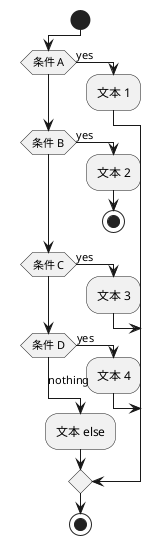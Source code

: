 @startuml
!pragma useVerticalIf on
start
if (条件 A) then (yes)
  :文本 1;
elseif (条件 B) then (yes)
  :文本 2;
  stop
elseif (条件 C) then (yes)
  :文本 3;
elseif (条件 D) then (yes)
  :文本 4;
else (nothing)
  :文本 else;
endif
stop
@enduml
